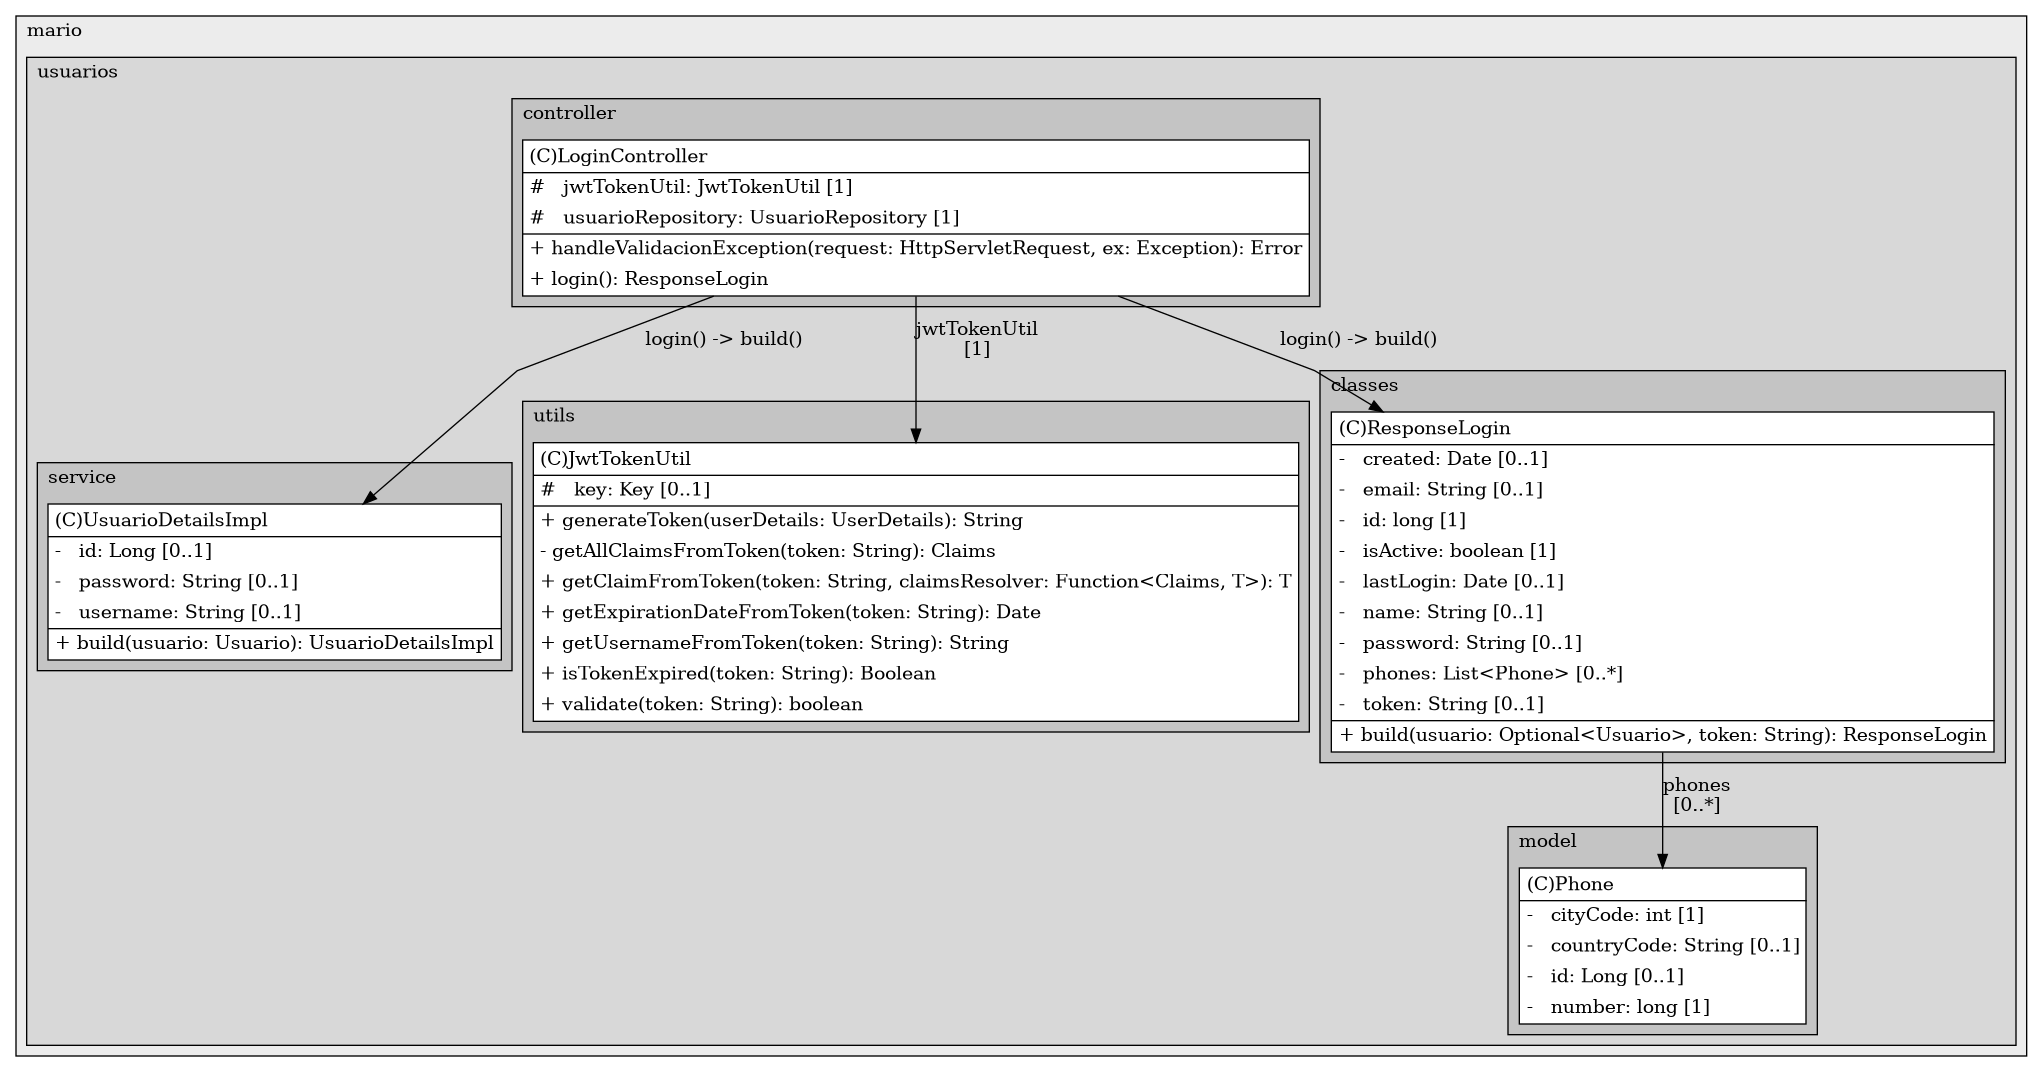 @startuml

/' diagram meta data start
config=StructureConfiguration;
{
  "projectClassification": {
    "searchMode": "OpenProject", // OpenProject, AllProjects
    "includedProjects": "",
    "pathEndKeywords": "*.impl",
    "isClientPath": "",
    "isClientName": "",
    "isTestPath": "",
    "isTestName": "",
    "isMappingPath": "",
    "isMappingName": "",
    "isDataAccessPath": "",
    "isDataAccessName": "",
    "isDataStructurePath": "",
    "isDataStructureName": "",
    "isInterfaceStructuresPath": "",
    "isInterfaceStructuresName": "",
    "isEntryPointPath": "",
    "isEntryPointName": "",
    "treatFinalFieldsAsMandatory": false
  },
  "graphRestriction": {
    "classPackageExcludeFilter": "",
    "classPackageIncludeFilter": "",
    "classNameExcludeFilter": "",
    "classNameIncludeFilter": "",
    "methodNameExcludeFilter": "",
    "methodNameIncludeFilter": "",
    "removeByInheritance": "", // inheritance/annotation based filtering is done in a second step
    "removeByAnnotation": "",
    "removeByClassPackage": "", // cleanup the graph after inheritance/annotation based filtering is done
    "removeByClassName": "",
    "cutMappings": false,
    "cutEnum": true,
    "cutTests": true,
    "cutClient": true,
    "cutDataAccess": true,
    "cutInterfaceStructures": true,
    "cutDataStructures": true,
    "cutGetterAndSetter": true,
    "cutConstructors": true
  },
  "graphTraversal": {
    "forwardDepth": 6,
    "backwardDepth": 6,
    "classPackageExcludeFilter": "",
    "classPackageIncludeFilter": "",
    "classNameExcludeFilter": "",
    "classNameIncludeFilter": "",
    "methodNameExcludeFilter": "",
    "methodNameIncludeFilter": "",
    "hideMappings": false,
    "hideDataStructures": false,
    "hidePrivateMethods": true,
    "hideInterfaceCalls": true, // indirection: implementation -> interface (is hidden) -> implementation
    "onlyShowApplicationEntryPoints": false, // root node is included
    "useMethodCallsForStructureDiagram": "ForwardOnly" // ForwardOnly, BothDirections, No
  },
  "details": {
    "aggregation": "GroupByClass", // ByClass, GroupByClass, None
    "showClassGenericTypes": true,
    "showMethods": true,
    "showMethodParameterNames": true,
    "showMethodParameterTypes": true,
    "showMethodReturnType": true,
    "showPackageLevels": 10,
    "showDetailedClassStructure": true
  },
  "rootClass": "com.mario.usuarios.controller.LoginController",
  "extensionCallbackMethod": "" // qualified.class.name#methodName - signature: public static String method(String)
}
diagram meta data end '/



digraph g {
    rankdir="TB"
    splines=polyline
    

'nodes 
subgraph cluster_103666436 { 
   	label=mario
	labeljust=l
	fillcolor="#ececec"
	style=filled
   
   subgraph cluster_1532315985 { 
   	label=usuarios
	labeljust=l
	fillcolor="#d8d8d8"
	style=filled
   
   subgraph cluster_2098622070 { 
   	label=service
	labeljust=l
	fillcolor="#c4c4c4"
	style=filled
   
   UsuarioDetailsImpl648435075[
	label=<<TABLE BORDER="1" CELLBORDER="0" CELLPADDING="4" CELLSPACING="0">
<TR><TD ALIGN="LEFT" >(C)UsuarioDetailsImpl</TD></TR>
<HR/>
<TR><TD ALIGN="LEFT" >-   id: Long [0..1]</TD></TR>
<TR><TD ALIGN="LEFT" >-   password: String [0..1]</TD></TR>
<TR><TD ALIGN="LEFT" >-   username: String [0..1]</TD></TR>
<HR/>
<TR><TD ALIGN="LEFT" >+ build(usuario: Usuario): UsuarioDetailsImpl</TD></TR>
</TABLE>>
	style=filled
	margin=0
	shape=plaintext
	fillcolor="#FFFFFF"
];
} 

subgraph cluster_573446203 { 
   	label=controller
	labeljust=l
	fillcolor="#c4c4c4"
	style=filled
   
   LoginController1128708622[
	label=<<TABLE BORDER="1" CELLBORDER="0" CELLPADDING="4" CELLSPACING="0">
<TR><TD ALIGN="LEFT" >(C)LoginController</TD></TR>
<HR/>
<TR><TD ALIGN="LEFT" >#   jwtTokenUtil: JwtTokenUtil [1]</TD></TR>
<TR><TD ALIGN="LEFT" >#   usuarioRepository: UsuarioRepository [1]</TD></TR>
<HR/>
<TR><TD ALIGN="LEFT" >+ handleValidacionException(request: HttpServletRequest, ex: Exception): Error</TD></TR>
<TR><TD ALIGN="LEFT" >+ login(): ResponseLogin</TD></TR>
</TABLE>>
	style=filled
	margin=0
	shape=plaintext
	fillcolor="#FFFFFF"
];
} 

subgraph cluster_694132522 { 
   	label=model
	labeljust=l
	fillcolor="#c4c4c4"
	style=filled
   
   Phone1407706487[
	label=<<TABLE BORDER="1" CELLBORDER="0" CELLPADDING="4" CELLSPACING="0">
<TR><TD ALIGN="LEFT" >(C)Phone</TD></TR>
<HR/>
<TR><TD ALIGN="LEFT" >-   cityCode: int [1]</TD></TR>
<TR><TD ALIGN="LEFT" >-   countryCode: String [0..1]</TD></TR>
<TR><TD ALIGN="LEFT" >-   id: Long [0..1]</TD></TR>
<TR><TD ALIGN="LEFT" >-   number: long [1]</TD></TR>
</TABLE>>
	style=filled
	margin=0
	shape=plaintext
	fillcolor="#FFFFFF"
];
} 

subgraph cluster_701674674 { 
   	label=utils
	labeljust=l
	fillcolor="#c4c4c4"
	style=filled
   
   JwtTokenUtil1415248639[
	label=<<TABLE BORDER="1" CELLBORDER="0" CELLPADDING="4" CELLSPACING="0">
<TR><TD ALIGN="LEFT" >(C)JwtTokenUtil</TD></TR>
<HR/>
<TR><TD ALIGN="LEFT" >#   key: Key [0..1]</TD></TR>
<HR/>
<TR><TD ALIGN="LEFT" >+ generateToken(userDetails: UserDetails): String</TD></TR>
<TR><TD ALIGN="LEFT" >- getAllClaimsFromToken(token: String): Claims</TD></TR>
<TR><TD ALIGN="LEFT" >+ getClaimFromToken(token: String, claimsResolver: Function&lt;Claims, T&gt;): T</TD></TR>
<TR><TD ALIGN="LEFT" >+ getExpirationDateFromToken(token: String): Date</TD></TR>
<TR><TD ALIGN="LEFT" >+ getUsernameFromToken(token: String): String</TD></TR>
<TR><TD ALIGN="LEFT" >+ isTokenExpired(token: String): Boolean</TD></TR>
<TR><TD ALIGN="LEFT" >+ validate(token: String): boolean</TD></TR>
</TABLE>>
	style=filled
	margin=0
	shape=plaintext
	fillcolor="#FFFFFF"
];
} 

subgraph cluster_968089575 { 
   	label=classes
	labeljust=l
	fillcolor="#c4c4c4"
	style=filled
   
   ResponseLogin482097420[
	label=<<TABLE BORDER="1" CELLBORDER="0" CELLPADDING="4" CELLSPACING="0">
<TR><TD ALIGN="LEFT" >(C)ResponseLogin</TD></TR>
<HR/>
<TR><TD ALIGN="LEFT" >-   created: Date [0..1]</TD></TR>
<TR><TD ALIGN="LEFT" >-   email: String [0..1]</TD></TR>
<TR><TD ALIGN="LEFT" >-   id: long [1]</TD></TR>
<TR><TD ALIGN="LEFT" >-   isActive: boolean [1]</TD></TR>
<TR><TD ALIGN="LEFT" >-   lastLogin: Date [0..1]</TD></TR>
<TR><TD ALIGN="LEFT" >-   name: String [0..1]</TD></TR>
<TR><TD ALIGN="LEFT" >-   password: String [0..1]</TD></TR>
<TR><TD ALIGN="LEFT" >-   phones: List&lt;Phone&gt; [0..*]</TD></TR>
<TR><TD ALIGN="LEFT" >-   token: String [0..1]</TD></TR>
<HR/>
<TR><TD ALIGN="LEFT" >+ build(usuario: Optional&lt;Usuario&gt;, token: String): ResponseLogin</TD></TR>
</TABLE>>
	style=filled
	margin=0
	shape=plaintext
	fillcolor="#FFFFFF"
];
} 
} 
} 

'edges    
LoginController1128708622 -> JwtTokenUtil1415248639[label="jwtTokenUtil
[1]"];
LoginController1128708622 -> ResponseLogin482097420[label="login() -> build()"];
LoginController1128708622 -> UsuarioDetailsImpl648435075[label="login() -> build()"];
ResponseLogin482097420 -> Phone1407706487[label="phones
[0..*]"];
    
}
@enduml